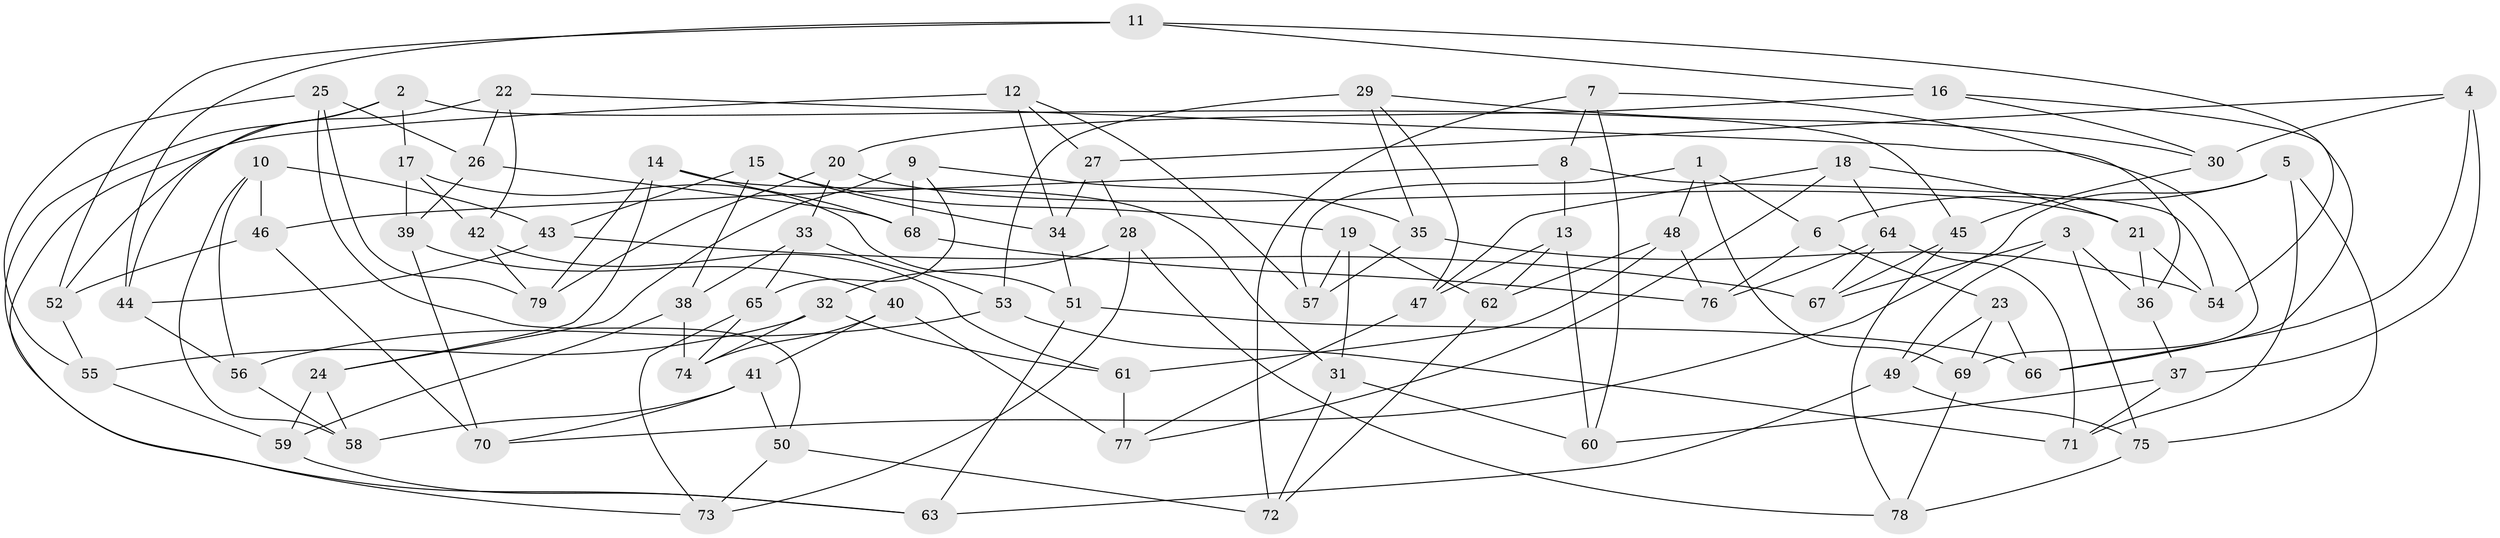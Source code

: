 // Generated by graph-tools (version 1.1) at 2025/50/03/09/25 03:50:48]
// undirected, 79 vertices, 158 edges
graph export_dot {
graph [start="1"]
  node [color=gray90,style=filled];
  1;
  2;
  3;
  4;
  5;
  6;
  7;
  8;
  9;
  10;
  11;
  12;
  13;
  14;
  15;
  16;
  17;
  18;
  19;
  20;
  21;
  22;
  23;
  24;
  25;
  26;
  27;
  28;
  29;
  30;
  31;
  32;
  33;
  34;
  35;
  36;
  37;
  38;
  39;
  40;
  41;
  42;
  43;
  44;
  45;
  46;
  47;
  48;
  49;
  50;
  51;
  52;
  53;
  54;
  55;
  56;
  57;
  58;
  59;
  60;
  61;
  62;
  63;
  64;
  65;
  66;
  67;
  68;
  69;
  70;
  71;
  72;
  73;
  74;
  75;
  76;
  77;
  78;
  79;
  1 -- 48;
  1 -- 6;
  1 -- 69;
  1 -- 57;
  2 -- 45;
  2 -- 44;
  2 -- 17;
  2 -- 63;
  3 -- 67;
  3 -- 75;
  3 -- 36;
  3 -- 49;
  4 -- 30;
  4 -- 37;
  4 -- 27;
  4 -- 66;
  5 -- 75;
  5 -- 6;
  5 -- 70;
  5 -- 71;
  6 -- 76;
  6 -- 23;
  7 -- 8;
  7 -- 69;
  7 -- 60;
  7 -- 72;
  8 -- 46;
  8 -- 13;
  8 -- 54;
  9 -- 65;
  9 -- 35;
  9 -- 68;
  9 -- 24;
  10 -- 56;
  10 -- 46;
  10 -- 43;
  10 -- 58;
  11 -- 16;
  11 -- 52;
  11 -- 54;
  11 -- 44;
  12 -- 34;
  12 -- 27;
  12 -- 73;
  12 -- 57;
  13 -- 60;
  13 -- 47;
  13 -- 62;
  14 -- 79;
  14 -- 31;
  14 -- 24;
  14 -- 68;
  15 -- 19;
  15 -- 38;
  15 -- 34;
  15 -- 43;
  16 -- 30;
  16 -- 66;
  16 -- 20;
  17 -- 39;
  17 -- 51;
  17 -- 42;
  18 -- 21;
  18 -- 77;
  18 -- 64;
  18 -- 47;
  19 -- 31;
  19 -- 57;
  19 -- 62;
  20 -- 33;
  20 -- 79;
  20 -- 21;
  21 -- 54;
  21 -- 36;
  22 -- 52;
  22 -- 42;
  22 -- 36;
  22 -- 26;
  23 -- 66;
  23 -- 69;
  23 -- 49;
  24 -- 58;
  24 -- 59;
  25 -- 26;
  25 -- 79;
  25 -- 55;
  25 -- 50;
  26 -- 68;
  26 -- 39;
  27 -- 34;
  27 -- 28;
  28 -- 78;
  28 -- 32;
  28 -- 73;
  29 -- 47;
  29 -- 30;
  29 -- 35;
  29 -- 53;
  30 -- 45;
  31 -- 72;
  31 -- 60;
  32 -- 74;
  32 -- 55;
  32 -- 61;
  33 -- 38;
  33 -- 53;
  33 -- 65;
  34 -- 51;
  35 -- 54;
  35 -- 57;
  36 -- 37;
  37 -- 60;
  37 -- 71;
  38 -- 74;
  38 -- 59;
  39 -- 40;
  39 -- 70;
  40 -- 77;
  40 -- 41;
  40 -- 74;
  41 -- 70;
  41 -- 58;
  41 -- 50;
  42 -- 79;
  42 -- 61;
  43 -- 67;
  43 -- 44;
  44 -- 56;
  45 -- 78;
  45 -- 67;
  46 -- 70;
  46 -- 52;
  47 -- 77;
  48 -- 62;
  48 -- 61;
  48 -- 76;
  49 -- 75;
  49 -- 63;
  50 -- 72;
  50 -- 73;
  51 -- 63;
  51 -- 66;
  52 -- 55;
  53 -- 71;
  53 -- 56;
  55 -- 59;
  56 -- 58;
  59 -- 63;
  61 -- 77;
  62 -- 72;
  64 -- 71;
  64 -- 76;
  64 -- 67;
  65 -- 73;
  65 -- 74;
  68 -- 76;
  69 -- 78;
  75 -- 78;
}

